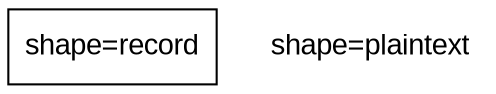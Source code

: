 digraph D {

    node [fontname="Arial"];

    node_A [shape=record    label="shape=record"];
    node_B [shape=plaintext label="shape=plaintext"];


}
